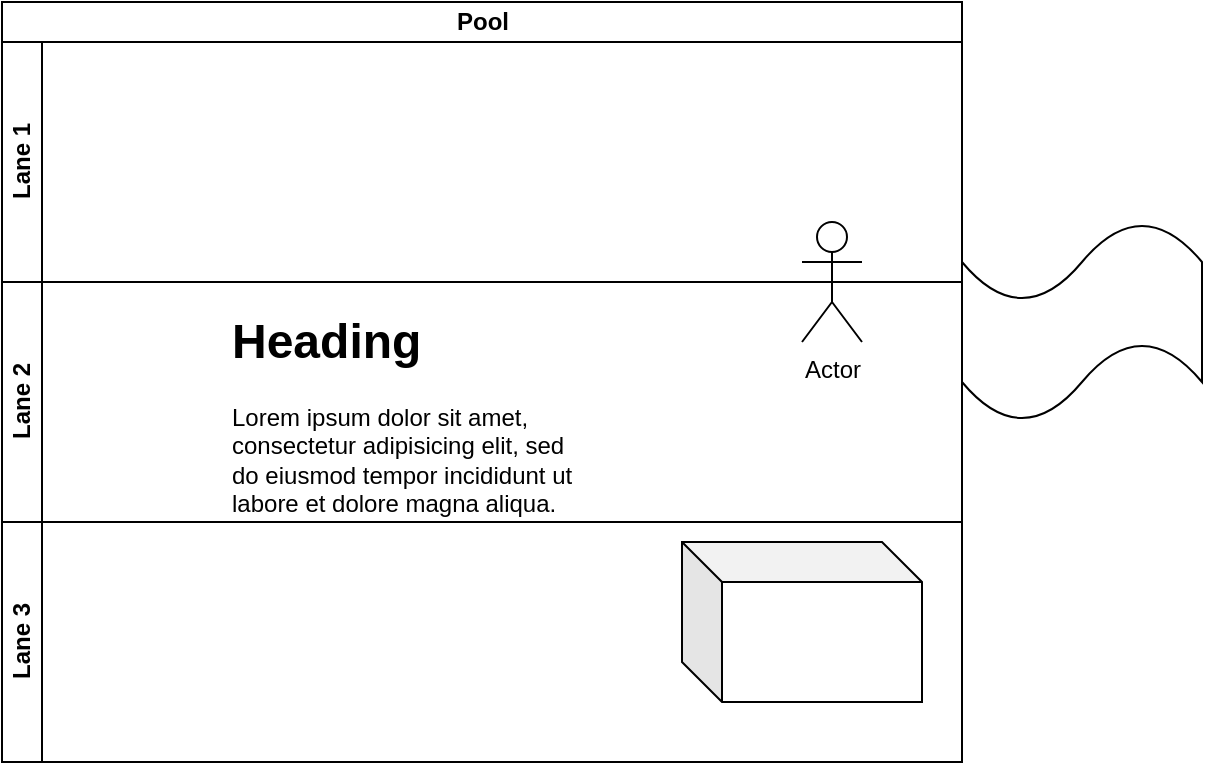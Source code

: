 <mxfile version="14.2.9" type="github">
  <diagram id="leLTEJNQcFc4nUgobC2B" name="第 1 页">
    <mxGraphModel dx="964" dy="564" grid="1" gridSize="10" guides="1" tooltips="1" connect="1" arrows="1" fold="1" page="1" pageScale="1" pageWidth="827" pageHeight="1169" math="0" shadow="0">
      <root>
        <mxCell id="0" />
        <mxCell id="1" parent="0" />
        <mxCell id="o4UgBGlFSEZU3jyoHkZ8-1" value="&lt;h1&gt;Heading&lt;/h1&gt;&lt;p&gt;Lorem ipsum dolor sit amet, consectetur adipisicing elit, sed do eiusmod tempor incididunt ut labore et dolore magna aliqua.&lt;/p&gt;" style="text;html=1;strokeColor=none;fillColor=none;spacing=5;spacingTop=-20;whiteSpace=wrap;overflow=hidden;rounded=0;" vertex="1" parent="1">
          <mxGeometry x="280" y="250" width="190" height="120" as="geometry" />
        </mxCell>
        <mxCell id="o4UgBGlFSEZU3jyoHkZ8-2" value="Actor" style="shape=umlActor;verticalLabelPosition=bottom;verticalAlign=top;html=1;outlineConnect=0;" vertex="1" parent="1">
          <mxGeometry x="570" y="210" width="30" height="60" as="geometry" />
        </mxCell>
        <mxCell id="o4UgBGlFSEZU3jyoHkZ8-3" value="" style="shape=tape;whiteSpace=wrap;html=1;" vertex="1" parent="1">
          <mxGeometry x="650" y="210" width="120" height="100" as="geometry" />
        </mxCell>
        <mxCell id="o4UgBGlFSEZU3jyoHkZ8-4" value="" style="shape=cube;whiteSpace=wrap;html=1;boundedLbl=1;backgroundOutline=1;darkOpacity=0.05;darkOpacity2=0.1;" vertex="1" parent="1">
          <mxGeometry x="510" y="370" width="120" height="80" as="geometry" />
        </mxCell>
        <mxCell id="o4UgBGlFSEZU3jyoHkZ8-5" value="Pool" style="swimlane;html=1;childLayout=stackLayout;resizeParent=1;resizeParentMax=0;horizontal=1;startSize=20;horizontalStack=0;" vertex="1" parent="1">
          <mxGeometry x="170" y="100" width="480" height="380" as="geometry" />
        </mxCell>
        <mxCell id="o4UgBGlFSEZU3jyoHkZ8-6" value="Lane 1" style="swimlane;html=1;startSize=20;horizontal=0;" vertex="1" parent="o4UgBGlFSEZU3jyoHkZ8-5">
          <mxGeometry y="20" width="480" height="120" as="geometry" />
        </mxCell>
        <mxCell id="o4UgBGlFSEZU3jyoHkZ8-7" value="Lane 2" style="swimlane;html=1;startSize=20;horizontal=0;" vertex="1" parent="o4UgBGlFSEZU3jyoHkZ8-5">
          <mxGeometry y="140" width="480" height="120" as="geometry" />
        </mxCell>
        <mxCell id="o4UgBGlFSEZU3jyoHkZ8-8" value="Lane 3" style="swimlane;html=1;startSize=20;horizontal=0;" vertex="1" parent="o4UgBGlFSEZU3jyoHkZ8-5">
          <mxGeometry y="260" width="480" height="120" as="geometry" />
        </mxCell>
      </root>
    </mxGraphModel>
  </diagram>
</mxfile>
